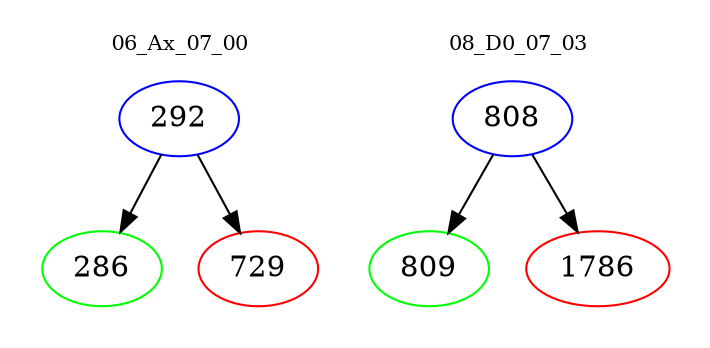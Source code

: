 digraph{
subgraph cluster_0 {
color = white
label = "06_Ax_07_00";
fontsize=10;
T0_292 [label="292", color="blue"]
T0_292 -> T0_286 [color="black"]
T0_286 [label="286", color="green"]
T0_292 -> T0_729 [color="black"]
T0_729 [label="729", color="red"]
}
subgraph cluster_1 {
color = white
label = "08_D0_07_03";
fontsize=10;
T1_808 [label="808", color="blue"]
T1_808 -> T1_809 [color="black"]
T1_809 [label="809", color="green"]
T1_808 -> T1_1786 [color="black"]
T1_1786 [label="1786", color="red"]
}
}

